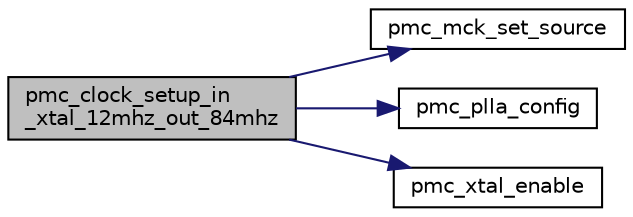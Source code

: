 digraph "pmc_clock_setup_in_xtal_12mhz_out_84mhz"
{
  edge [fontname="Helvetica",fontsize="10",labelfontname="Helvetica",labelfontsize="10"];
  node [fontname="Helvetica",fontsize="10",shape=record];
  rankdir="LR";
  Node1 [label="pmc_clock_setup_in\l_xtal_12mhz_out_84mhz",height=0.2,width=0.4,color="black", fillcolor="grey75", style="filled", fontcolor="black"];
  Node1 -> Node2 [color="midnightblue",fontsize="10",style="solid",fontname="Helvetica"];
  Node2 [label="pmc_mck_set_source",height=0.2,width=0.4,color="black", fillcolor="white", style="filled",URL="$pmc_8c.html#af4f2dabe877cdf9f9d85513b9359c92d"];
  Node1 -> Node3 [color="midnightblue",fontsize="10",style="solid",fontname="Helvetica"];
  Node3 [label="pmc_plla_config",height=0.2,width=0.4,color="black", fillcolor="white", style="filled",URL="$pmc_8c.html#a912dd4094c072a0cee89329d3feb6898"];
  Node1 -> Node4 [color="midnightblue",fontsize="10",style="solid",fontname="Helvetica"];
  Node4 [label="pmc_xtal_enable",height=0.2,width=0.4,color="black", fillcolor="white", style="filled",URL="$pmc_8c.html#a138e34dfdfc205207c33e5352caa1435"];
}
